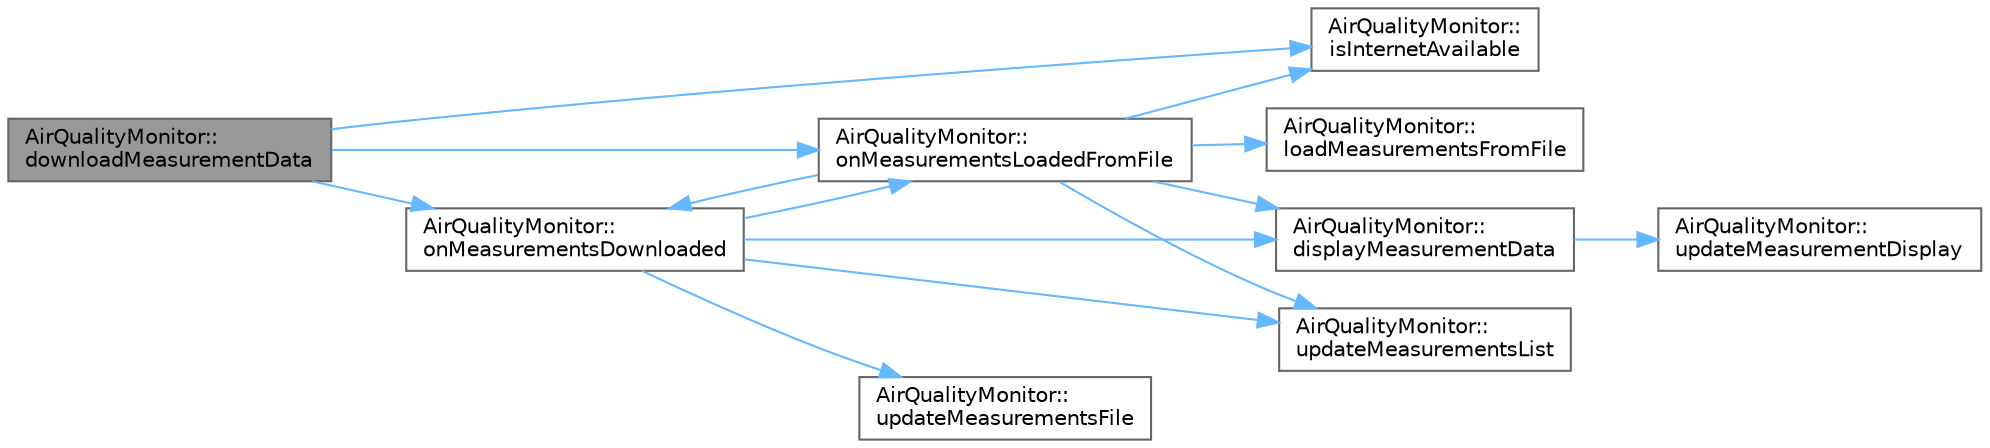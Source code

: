 digraph "AirQualityMonitor::downloadMeasurementData"
{
 // LATEX_PDF_SIZE
  bgcolor="transparent";
  edge [fontname=Helvetica,fontsize=10,labelfontname=Helvetica,labelfontsize=10];
  node [fontname=Helvetica,fontsize=10,shape=box,height=0.2,width=0.4];
  rankdir="LR";
  Node1 [id="Node000001",label="AirQualityMonitor::\ldownloadMeasurementData",height=0.2,width=0.4,color="gray40", fillcolor="grey60", style="filled", fontcolor="black",tooltip="Pobiera i zapisuje dane pomiarowe dla aktualnie wybranego sensora."];
  Node1 -> Node2 [id="edge1_Node000001_Node000002",color="steelblue1",style="solid",tooltip=" "];
  Node2 [id="Node000002",label="AirQualityMonitor::\lisInternetAvailable",height=0.2,width=0.4,color="grey40", fillcolor="white", style="filled",URL="$class_air_quality_monitor.html#ae4866c5caafda9b0f2e2120d3bba6e9d",tooltip="Sprawdza czy połączenie z internetem jest dostępne."];
  Node1 -> Node3 [id="edge2_Node000001_Node000003",color="steelblue1",style="solid",tooltip=" "];
  Node3 [id="Node000003",label="AirQualityMonitor::\lonMeasurementsDownloaded",height=0.2,width=0.4,color="grey40", fillcolor="white", style="filled",URL="$class_air_quality_monitor.html#ad8eb21eda0655b47e5062514017324fc",tooltip="Obsługuje zakończenie pobierania danych pomiarowych."];
  Node3 -> Node4 [id="edge3_Node000003_Node000004",color="steelblue1",style="solid",tooltip=" "];
  Node4 [id="Node000004",label="AirQualityMonitor::\ldisplayMeasurementData",height=0.2,width=0.4,color="grey40", fillcolor="white", style="filled",URL="$class_air_quality_monitor.html#a8942b05c57dbe9a6886d4c633e718f46",tooltip="Wyświetla dane pomiarowe w interfejsie użytkownika."];
  Node4 -> Node5 [id="edge4_Node000004_Node000005",color="steelblue1",style="solid",tooltip=" "];
  Node5 [id="Node000005",label="AirQualityMonitor::\lupdateMeasurementDisplay",height=0.2,width=0.4,color="grey40", fillcolor="white", style="filled",URL="$class_air_quality_monitor.html#acd41767c5abd0e7f5ede406615b548e2",tooltip="Aktualizuje wyświetlanie wykresu i statystyk pomiarów."];
  Node3 -> Node6 [id="edge5_Node000003_Node000006",color="steelblue1",style="solid",tooltip=" "];
  Node6 [id="Node000006",label="AirQualityMonitor::\lonMeasurementsLoadedFromFile",height=0.2,width=0.4,color="grey40", fillcolor="white", style="filled",URL="$class_air_quality_monitor.html#a8ce222412580a45a82124e1a4ad821df",tooltip="Ładuje dane pomiarowe dla sensora z pliku lokalnego."];
  Node6 -> Node4 [id="edge6_Node000006_Node000004",color="steelblue1",style="solid",tooltip=" "];
  Node6 -> Node2 [id="edge7_Node000006_Node000002",color="steelblue1",style="solid",tooltip=" "];
  Node6 -> Node7 [id="edge8_Node000006_Node000007",color="steelblue1",style="solid",tooltip=" "];
  Node7 [id="Node000007",label="AirQualityMonitor::\lloadMeasurementsFromFile",height=0.2,width=0.4,color="grey40", fillcolor="white", style="filled",URL="$class_air_quality_monitor.html#a759ee5a814969eaf3bbc70a68b5ed09d",tooltip="Ładuje dane pomiarowe z lokalnego pliku JSON."];
  Node6 -> Node3 [id="edge9_Node000006_Node000003",color="steelblue1",style="solid",tooltip=" "];
  Node6 -> Node8 [id="edge10_Node000006_Node000008",color="steelblue1",style="solid",tooltip=" "];
  Node8 [id="Node000008",label="AirQualityMonitor::\lupdateMeasurementsList",height=0.2,width=0.4,color="grey40", fillcolor="white", style="filled",URL="$class_air_quality_monitor.html#aa1fd12adcf51568a3df5355f5e7faa33",tooltip="Aktualizuje interfejs użytkownika danymi pomiarowymi."];
  Node3 -> Node9 [id="edge11_Node000003_Node000009",color="steelblue1",style="solid",tooltip=" "];
  Node9 [id="Node000009",label="AirQualityMonitor::\lupdateMeasurementsFile",height=0.2,width=0.4,color="grey40", fillcolor="white", style="filled",URL="$class_air_quality_monitor.html#a9602565754f315cb0106ce9950c3552e",tooltip="Aktualizuje lokalny plik pomiarów nowymi danymi."];
  Node3 -> Node8 [id="edge12_Node000003_Node000008",color="steelblue1",style="solid",tooltip=" "];
  Node1 -> Node6 [id="edge13_Node000001_Node000006",color="steelblue1",style="solid",tooltip=" "];
}
